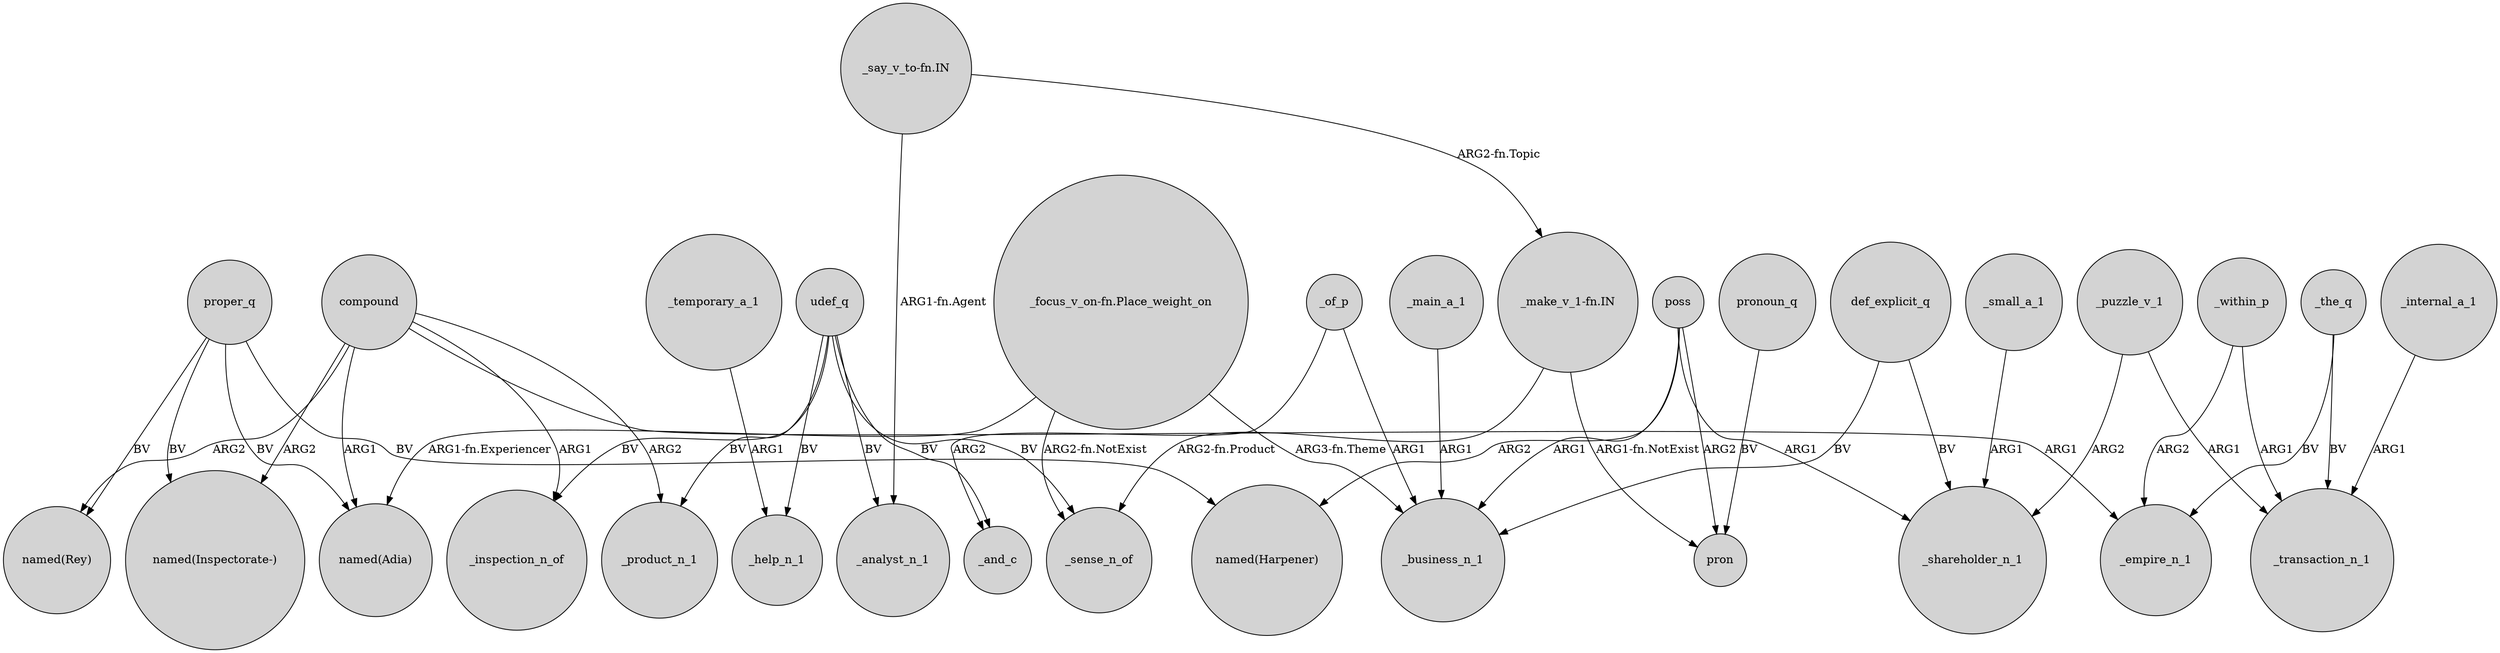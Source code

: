 digraph {
	node [shape=circle style=filled]
	compound -> "named(Inspectorate-)" [label=ARG2]
	poss -> pron [label=ARG2]
	_within_p -> _empire_n_1 [label=ARG2]
	"_make_v_1-fn.IN" -> pron [label="ARG1-fn.NotExist"]
	_small_a_1 -> _shareholder_n_1 [label=ARG1]
	"_say_v_to-fn.IN" -> "_make_v_1-fn.IN" [label="ARG2-fn.Topic"]
	poss -> _business_n_1 [label=ARG1]
	proper_q -> "named(Harpener)" [label=BV]
	poss -> "named(Harpener)" [label=ARG2]
	_of_p -> _and_c [label=ARG2]
	_internal_a_1 -> _transaction_n_1 [label=ARG1]
	_of_p -> _business_n_1 [label=ARG1]
	compound -> _product_n_1 [label=ARG2]
	proper_q -> "named(Adia)" [label=BV]
	udef_q -> _inspection_n_of [label=BV]
	proper_q -> "named(Inspectorate-)" [label=BV]
	pronoun_q -> pron [label=BV]
	udef_q -> _sense_n_of [label=BV]
	"_say_v_to-fn.IN" -> _analyst_n_1 [label="ARG1-fn.Agent"]
	_puzzle_v_1 -> _transaction_n_1 [label=ARG1]
	_puzzle_v_1 -> _shareholder_n_1 [label=ARG2]
	_main_a_1 -> _business_n_1 [label=ARG1]
	"_make_v_1-fn.IN" -> _sense_n_of [label="ARG2-fn.Product"]
	_temporary_a_1 -> _help_n_1 [label=ARG1]
	compound -> "named(Adia)" [label=ARG1]
	udef_q -> _help_n_1 [label=BV]
	compound -> "named(Rey)" [label=ARG2]
	_the_q -> _empire_n_1 [label=BV]
	udef_q -> _product_n_1 [label=BV]
	"_focus_v_on-fn.Place_weight_on" -> _business_n_1 [label="ARG3-fn.Theme"]
	_within_p -> _transaction_n_1 [label=ARG1]
	def_explicit_q -> _shareholder_n_1 [label=BV]
	poss -> _shareholder_n_1 [label=ARG1]
	compound -> _inspection_n_of [label=ARG1]
	_the_q -> _transaction_n_1 [label=BV]
	compound -> _empire_n_1 [label=ARG1]
	udef_q -> _and_c [label=BV]
	udef_q -> _analyst_n_1 [label=BV]
	"_focus_v_on-fn.Place_weight_on" -> _sense_n_of [label="ARG2-fn.NotExist"]
	"_focus_v_on-fn.Place_weight_on" -> "named(Adia)" [label="ARG1-fn.Experiencer"]
	proper_q -> "named(Rey)" [label=BV]
	def_explicit_q -> _business_n_1 [label=BV]
}
